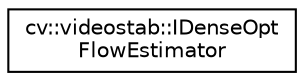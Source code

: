 digraph "Graphical Class Hierarchy"
{
 // LATEX_PDF_SIZE
  edge [fontname="Helvetica",fontsize="10",labelfontname="Helvetica",labelfontsize="10"];
  node [fontname="Helvetica",fontsize="10",shape=record];
  rankdir="LR";
  Node0 [label="cv::videostab::IDenseOpt\lFlowEstimator",height=0.2,width=0.4,color="black", fillcolor="white", style="filled",URL="$classcv_1_1videostab_1_1_i_dense_opt_flow_estimator.html",tooltip=" "];
}

